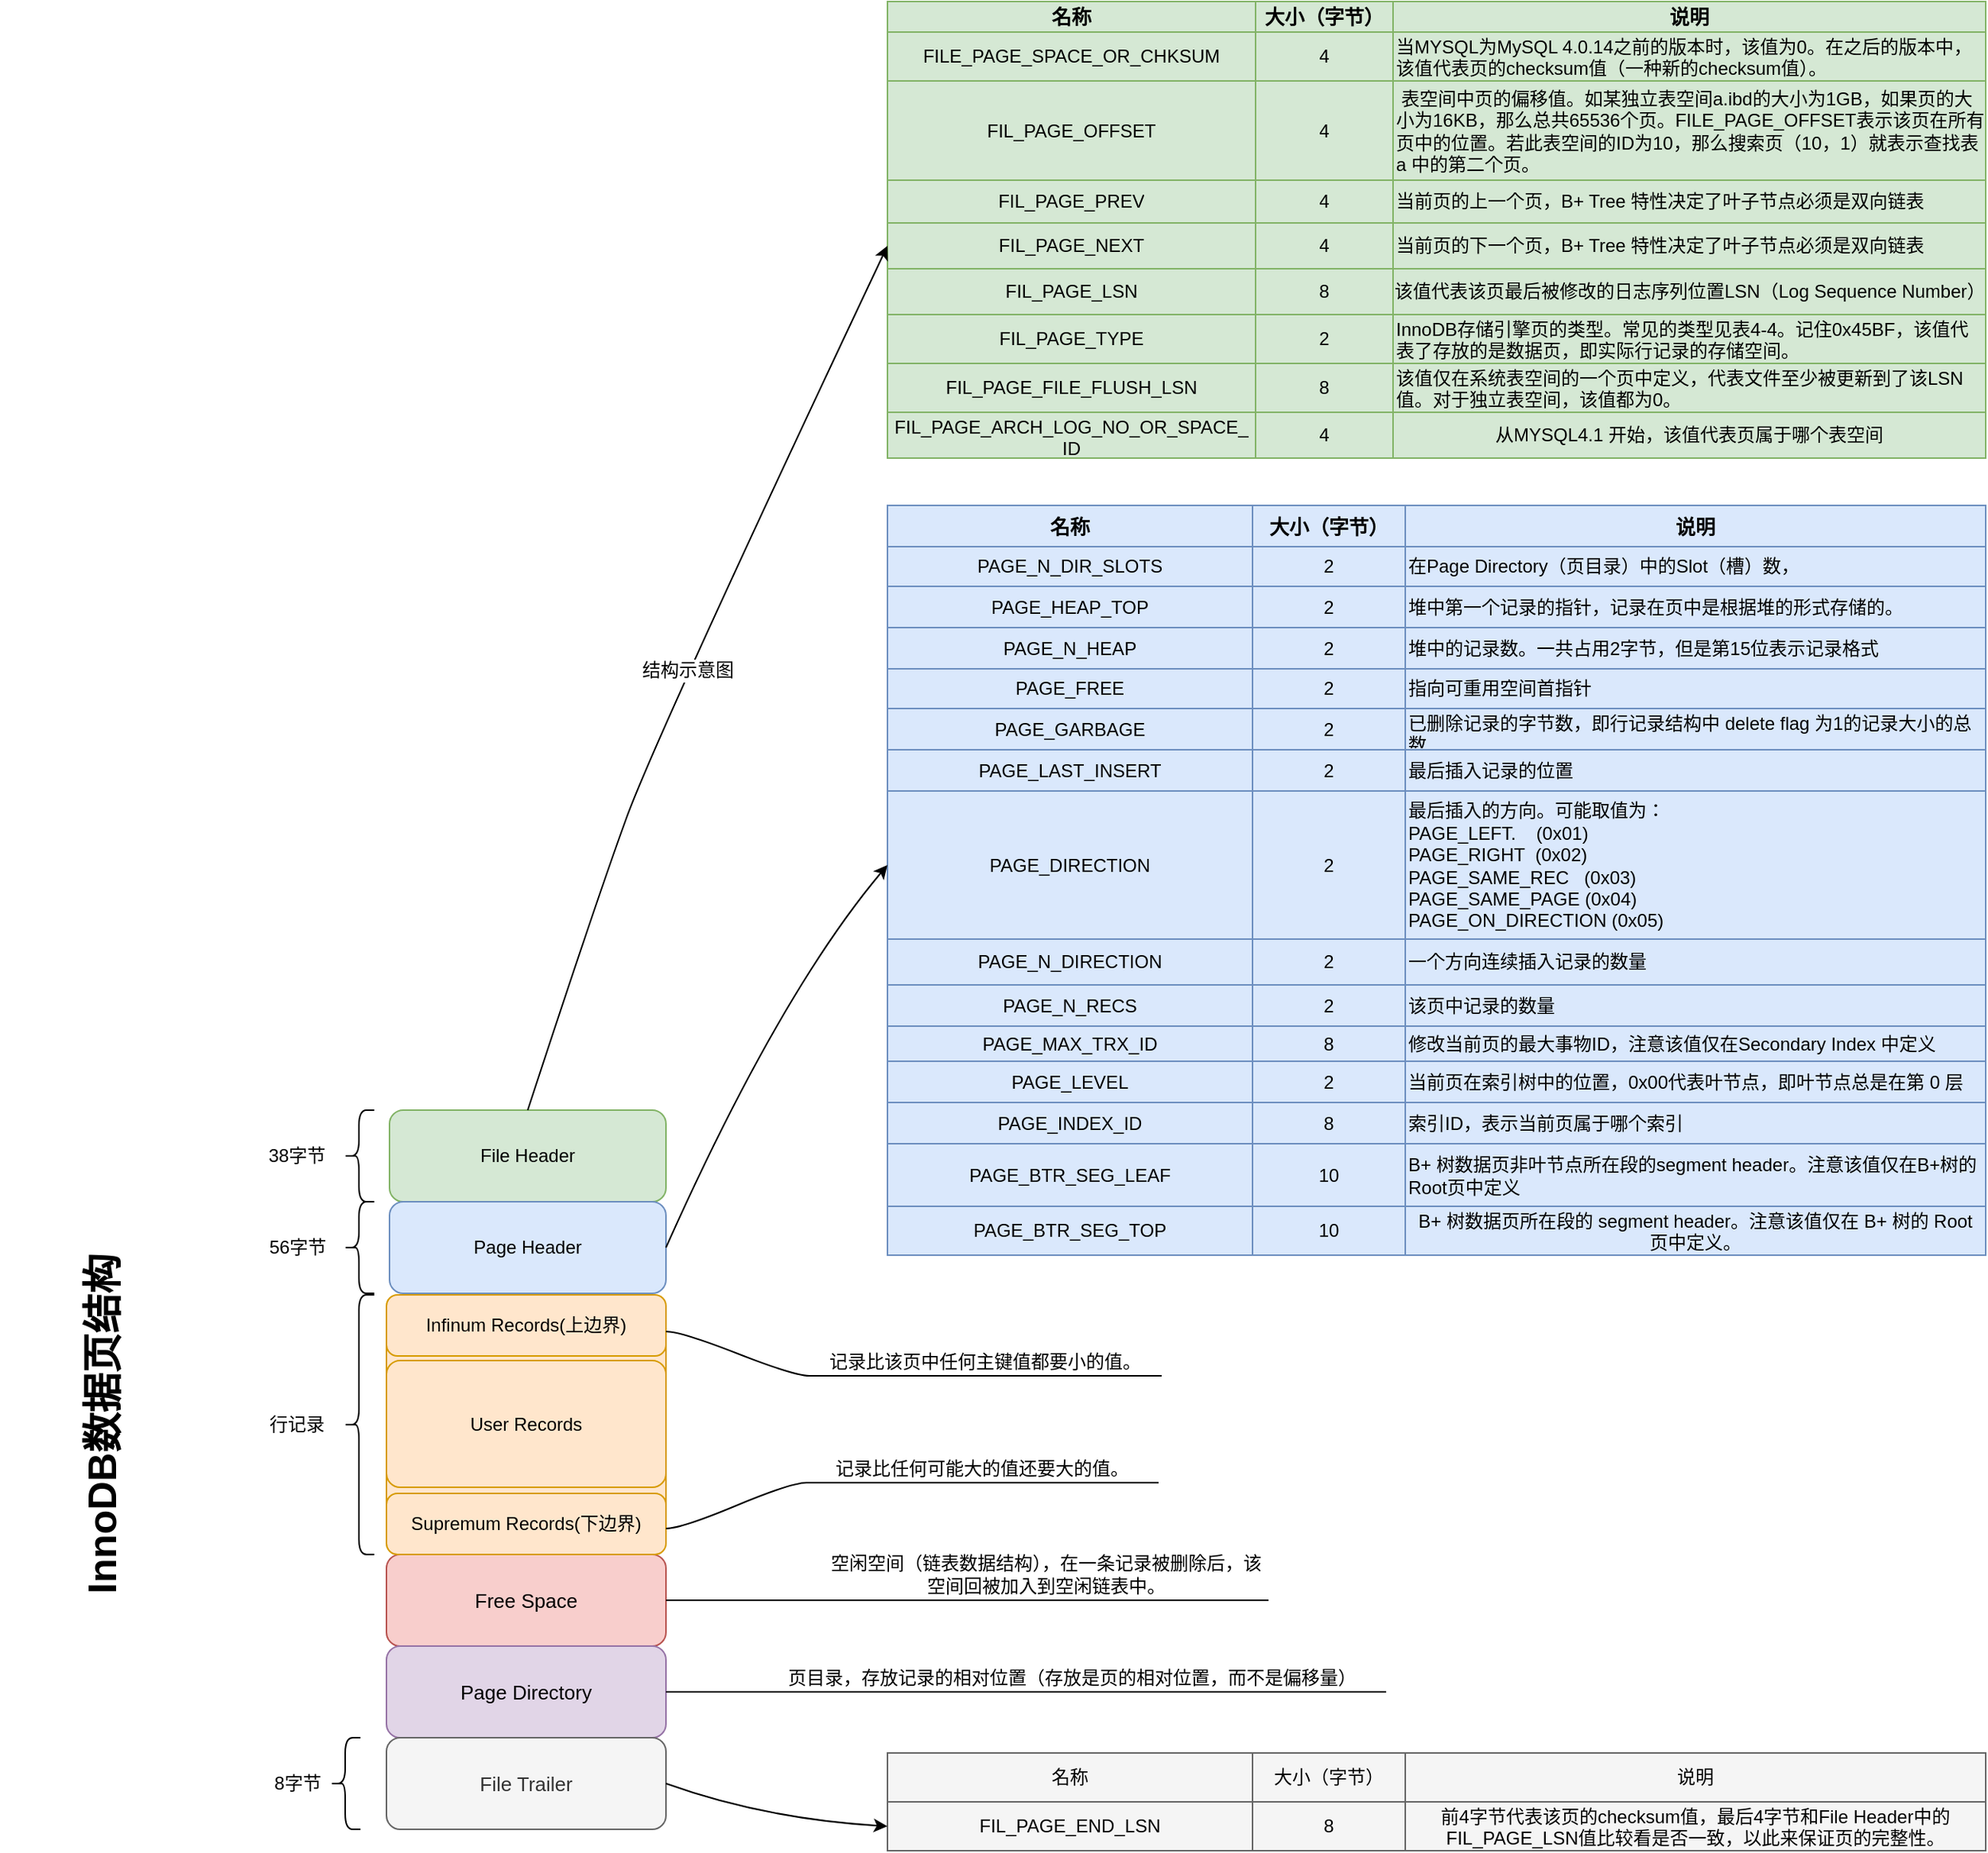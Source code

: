 <mxfile version="20.6.2" type="device"><diagram id="lrQhjN6RVv8TCBB6M9QI" name="第 1 页"><mxGraphModel dx="1130" dy="2072" grid="1" gridSize="10" guides="1" tooltips="1" connect="1" arrows="1" fold="1" page="1" pageScale="1" pageWidth="827" pageHeight="1169" math="0" shadow="0"><root><mxCell id="0"/><mxCell id="1" parent="0"/><mxCell id="pkhYswhhZY9m7iqo1274-10" value="" style="rounded=1;whiteSpace=wrap;html=1;fillColor=#ffe6cc;strokeColor=#d79b00;absoluteArcSize=1;" parent="1" vertex="1"><mxGeometry x="313" y="227" width="183" height="170" as="geometry"/></mxCell><mxCell id="pkhYswhhZY9m7iqo1274-2" value="File Header" style="rounded=1;whiteSpace=wrap;html=1;fillColor=#d5e8d4;strokeColor=#82b366;" parent="1" vertex="1"><mxGeometry x="315" y="106" width="181" height="60" as="geometry"/></mxCell><mxCell id="pkhYswhhZY9m7iqo1274-3" value="Page Header" style="rounded=1;whiteSpace=wrap;html=1;fillColor=#dae8fc;strokeColor=#6c8ebf;" parent="1" vertex="1"><mxGeometry x="315" y="166" width="181" height="60" as="geometry"/></mxCell><mxCell id="pkhYswhhZY9m7iqo1274-4" value="38字节" style="text;html=1;strokeColor=none;fillColor=none;align=center;verticalAlign=middle;whiteSpace=wrap;rounded=0;" parent="1" vertex="1"><mxGeometry x="224" y="121" width="61" height="30" as="geometry"/></mxCell><mxCell id="pkhYswhhZY9m7iqo1274-5" value="" style="shape=curlyBracket;whiteSpace=wrap;html=1;rounded=1;labelPosition=left;verticalLabelPosition=middle;align=right;verticalAlign=middle;" parent="1" vertex="1"><mxGeometry x="285" y="106" width="20" height="60" as="geometry"/></mxCell><mxCell id="pkhYswhhZY9m7iqo1274-6" value="&lt;font style=&quot;font-size: 26px;&quot;&gt;InnoDB数据页结构&lt;/font&gt;" style="text;strokeColor=none;fillColor=none;html=1;fontSize=26;fontStyle=1;verticalAlign=middle;align=center;horizontal=0;" parent="1" vertex="1"><mxGeometry x="60" y="187" width="134" height="250" as="geometry"/></mxCell><mxCell id="pkhYswhhZY9m7iqo1274-7" value="" style="shape=curlyBracket;whiteSpace=wrap;html=1;rounded=1;labelPosition=left;verticalLabelPosition=middle;align=right;verticalAlign=middle;" parent="1" vertex="1"><mxGeometry x="285" y="166" width="20" height="60" as="geometry"/></mxCell><mxCell id="pkhYswhhZY9m7iqo1274-8" value="56字节" style="text;html=1;strokeColor=none;fillColor=none;align=center;verticalAlign=middle;whiteSpace=wrap;rounded=0;" parent="1" vertex="1"><mxGeometry x="218.5" y="181" width="72" height="30" as="geometry"/></mxCell><mxCell id="pkhYswhhZY9m7iqo1274-9" value="Infinum Records(上边界)" style="rounded=1;whiteSpace=wrap;html=1;fillColor=#ffe6cc;strokeColor=#d79b00;arcSize=18;" parent="1" vertex="1"><mxGeometry x="313" y="227" width="183" height="40" as="geometry"/></mxCell><mxCell id="pkhYswhhZY9m7iqo1274-12" value="User Records" style="rounded=1;whiteSpace=wrap;html=1;fillColor=#ffe6cc;strokeColor=#d79b00;arcSize=18;absoluteArcSize=1;" parent="1" vertex="1"><mxGeometry x="313" y="270" width="183" height="83" as="geometry"/></mxCell><mxCell id="pkhYswhhZY9m7iqo1274-13" value="" style="shape=curlyBracket;whiteSpace=wrap;html=1;rounded=1;labelPosition=left;verticalLabelPosition=middle;align=right;verticalAlign=middle;" parent="1" vertex="1"><mxGeometry x="285" y="227" width="20" height="170" as="geometry"/></mxCell><mxCell id="pkhYswhhZY9m7iqo1274-16" value="行记录" style="text;html=1;strokeColor=none;fillColor=none;align=center;verticalAlign=middle;whiteSpace=wrap;rounded=0;" parent="1" vertex="1"><mxGeometry x="219" y="297" width="71" height="30" as="geometry"/></mxCell><mxCell id="pkhYswhhZY9m7iqo1274-17" value="Free Space" style="rounded=1;whiteSpace=wrap;html=1;fontSize=13;fillColor=#f8cecc;strokeColor=#b85450;" parent="1" vertex="1"><mxGeometry x="313" y="397" width="183" height="60" as="geometry"/></mxCell><mxCell id="pkhYswhhZY9m7iqo1274-18" value="Page Directory" style="rounded=1;whiteSpace=wrap;html=1;fontSize=13;fillColor=#e1d5e7;strokeColor=#9673a6;" parent="1" vertex="1"><mxGeometry x="313" y="457" width="183" height="60" as="geometry"/></mxCell><mxCell id="pkhYswhhZY9m7iqo1274-19" value="File Trailer" style="rounded=1;whiteSpace=wrap;html=1;fontSize=13;fillColor=#f5f5f5;strokeColor=#666666;fontColor=#333333;" parent="1" vertex="1"><mxGeometry x="313" y="517" width="183" height="60" as="geometry"/></mxCell><mxCell id="pkhYswhhZY9m7iqo1274-20" value="" style="shape=curlyBracket;whiteSpace=wrap;html=1;rounded=1;labelPosition=left;verticalLabelPosition=middle;align=right;verticalAlign=middle;" parent="1" vertex="1"><mxGeometry x="276" y="517" width="20" height="60" as="geometry"/></mxCell><mxCell id="pkhYswhhZY9m7iqo1274-21" value="8字节" style="text;html=1;strokeColor=none;fillColor=none;align=center;verticalAlign=middle;whiteSpace=wrap;rounded=0;" parent="1" vertex="1"><mxGeometry x="220.75" y="532" width="67.5" height="30" as="geometry"/></mxCell><mxCell id="pkhYswhhZY9m7iqo1274-54" value="" style="shape=table;startSize=0;container=1;collapsible=0;childLayout=tableLayout;fontSize=12;fillColor=#d5e8d4;strokeColor=#82b366;arcSize=12;columnLines=1;rowLines=1;swimlaneHead=1;swimlaneBody=1;right=1;noLabel=0;flipV=1;flipH=1;direction=south;swimlaneFillColor=none;align=left;" parent="1" vertex="1"><mxGeometry x="641" y="-620" width="719" height="299" as="geometry"/></mxCell><mxCell id="pkhYswhhZY9m7iqo1274-55" value="" style="shape=tableRow;horizontal=0;startSize=0;swimlaneHead=0;swimlaneBody=0;top=0;left=0;bottom=0;right=0;collapsible=0;dropTarget=0;fillColor=none;points=[[0,0.5],[1,0.5]];portConstraint=eastwest;fontSize=12;" parent="pkhYswhhZY9m7iqo1274-54" vertex="1"><mxGeometry width="719" height="20" as="geometry"/></mxCell><mxCell id="pkhYswhhZY9m7iqo1274-56" value="&lt;b&gt;&lt;font style=&quot;font-size: 13px;&quot;&gt;名称&lt;/font&gt;&lt;/b&gt;" style="shape=partialRectangle;html=1;whiteSpace=wrap;connectable=0;overflow=hidden;fillColor=none;top=0;left=0;bottom=0;right=0;pointerEvents=1;fontSize=12;" parent="pkhYswhhZY9m7iqo1274-55" vertex="1"><mxGeometry width="241" height="20" as="geometry"><mxRectangle width="241" height="20" as="alternateBounds"/></mxGeometry></mxCell><mxCell id="pkhYswhhZY9m7iqo1274-57" value="&lt;b&gt;&lt;font style=&quot;font-size: 13px;&quot;&gt;大小（字节）&lt;/font&gt;&lt;/b&gt;" style="shape=partialRectangle;html=1;whiteSpace=wrap;connectable=0;overflow=hidden;fillColor=none;top=0;left=0;bottom=0;right=0;pointerEvents=1;fontSize=12;" parent="pkhYswhhZY9m7iqo1274-55" vertex="1"><mxGeometry x="241" width="90" height="20" as="geometry"><mxRectangle width="90" height="20" as="alternateBounds"/></mxGeometry></mxCell><mxCell id="pkhYswhhZY9m7iqo1274-58" value="&lt;b&gt;&lt;font style=&quot;font-size: 13px;&quot;&gt;说明&lt;/font&gt;&lt;/b&gt;" style="shape=partialRectangle;html=1;whiteSpace=wrap;connectable=0;overflow=hidden;fillColor=none;top=0;left=0;bottom=0;right=0;pointerEvents=1;fontSize=12;" parent="pkhYswhhZY9m7iqo1274-55" vertex="1"><mxGeometry x="331" width="388" height="20" as="geometry"><mxRectangle width="388" height="20" as="alternateBounds"/></mxGeometry></mxCell><mxCell id="pkhYswhhZY9m7iqo1274-59" value="" style="shape=tableRow;horizontal=0;startSize=0;swimlaneHead=0;swimlaneBody=0;top=0;left=0;bottom=0;right=0;collapsible=0;dropTarget=0;fillColor=none;points=[[0,0.5],[1,0.5]];portConstraint=eastwest;fontSize=12;" parent="pkhYswhhZY9m7iqo1274-54" vertex="1"><mxGeometry y="20" width="719" height="32" as="geometry"/></mxCell><mxCell id="pkhYswhhZY9m7iqo1274-60" value="FILE_PAGE_SPACE_OR_CHKSUM" style="shape=partialRectangle;connectable=0;overflow=hidden;fillColor=none;top=0;left=0;bottom=0;right=0;pointerEvents=1;fontSize=12;whiteSpace=wrap;html=1;verticalAlign=middle;horizontal=1;align=center;" parent="pkhYswhhZY9m7iqo1274-59" vertex="1"><mxGeometry width="241" height="32" as="geometry"><mxRectangle width="241" height="32" as="alternateBounds"/></mxGeometry></mxCell><mxCell id="pkhYswhhZY9m7iqo1274-61" value="4" style="shape=partialRectangle;html=1;whiteSpace=wrap;connectable=0;overflow=hidden;fillColor=none;top=0;left=0;bottom=0;right=0;pointerEvents=1;fontSize=12;" parent="pkhYswhhZY9m7iqo1274-59" vertex="1"><mxGeometry x="241" width="90" height="32" as="geometry"><mxRectangle width="90" height="32" as="alternateBounds"/></mxGeometry></mxCell><mxCell id="pkhYswhhZY9m7iqo1274-62" value="当MYSQL为MySQL 4.0.14之前的版本时，该值为0。在之后的版本中，该值代表页的checksum值（一种新的checksum值）。" style="shape=partialRectangle;html=1;whiteSpace=wrap;connectable=0;overflow=hidden;fillColor=none;top=0;left=0;bottom=0;right=0;pointerEvents=1;fontSize=12;align=left;" parent="pkhYswhhZY9m7iqo1274-59" vertex="1"><mxGeometry x="331" width="388" height="32" as="geometry"><mxRectangle width="388" height="32" as="alternateBounds"/></mxGeometry></mxCell><mxCell id="pkhYswhhZY9m7iqo1274-63" value="" style="shape=tableRow;horizontal=0;startSize=0;swimlaneHead=0;swimlaneBody=0;top=0;left=0;bottom=0;right=0;collapsible=0;dropTarget=0;fillColor=none;points=[[0,0.5],[1,0.5]];portConstraint=eastwest;fontSize=12;" parent="pkhYswhhZY9m7iqo1274-54" vertex="1"><mxGeometry y="52" width="719" height="65" as="geometry"/></mxCell><mxCell id="pkhYswhhZY9m7iqo1274-64" value="FIL_PAGE_OFFSET" style="shape=partialRectangle;html=1;whiteSpace=wrap;connectable=0;overflow=hidden;fillColor=none;top=0;left=0;bottom=0;right=0;pointerEvents=1;fontSize=12;" parent="pkhYswhhZY9m7iqo1274-63" vertex="1"><mxGeometry width="241" height="65" as="geometry"><mxRectangle width="241" height="65" as="alternateBounds"/></mxGeometry></mxCell><mxCell id="pkhYswhhZY9m7iqo1274-65" value="4" style="shape=partialRectangle;html=1;whiteSpace=wrap;connectable=0;overflow=hidden;fillColor=none;top=0;left=0;bottom=0;right=0;pointerEvents=1;fontSize=12;" parent="pkhYswhhZY9m7iqo1274-63" vertex="1"><mxGeometry x="241" width="90" height="65" as="geometry"><mxRectangle width="90" height="65" as="alternateBounds"/></mxGeometry></mxCell><mxCell id="pkhYswhhZY9m7iqo1274-66" value="&amp;nbsp;表空间中页的偏移值。如某独立表空间a.ibd的大小为1GB，如果页的大小为16KB，那么总共65536个页。FILE_PAGE_OFFSET表示该页在所有页中的位置。若此表空间的ID为10，那么搜索页（10，1）就表示查找表 a 中的第二个页。" style="shape=partialRectangle;html=1;whiteSpace=wrap;connectable=0;overflow=hidden;fillColor=none;top=0;left=0;bottom=0;right=0;pointerEvents=1;fontSize=12;align=left;" parent="pkhYswhhZY9m7iqo1274-63" vertex="1"><mxGeometry x="331" width="388" height="65" as="geometry"><mxRectangle width="388" height="65" as="alternateBounds"/></mxGeometry></mxCell><mxCell id="pkhYswhhZY9m7iqo1274-67" value="" style="shape=tableRow;horizontal=0;startSize=0;swimlaneHead=0;swimlaneBody=0;top=0;left=0;bottom=0;right=0;collapsible=0;dropTarget=0;fillColor=none;points=[[0,0.5],[1,0.5]];portConstraint=eastwest;fontSize=12;" parent="pkhYswhhZY9m7iqo1274-54" vertex="1"><mxGeometry y="117" width="719" height="28" as="geometry"/></mxCell><mxCell id="pkhYswhhZY9m7iqo1274-68" value="FIL_PAGE_PREV" style="shape=partialRectangle;html=1;whiteSpace=wrap;connectable=0;overflow=hidden;fillColor=none;top=0;left=0;bottom=0;right=0;pointerEvents=1;fontSize=12;" parent="pkhYswhhZY9m7iqo1274-67" vertex="1"><mxGeometry width="241" height="28" as="geometry"><mxRectangle width="241" height="28" as="alternateBounds"/></mxGeometry></mxCell><mxCell id="pkhYswhhZY9m7iqo1274-69" value="4" style="shape=partialRectangle;html=1;whiteSpace=wrap;connectable=0;overflow=hidden;fillColor=none;top=0;left=0;bottom=0;right=0;pointerEvents=1;fontSize=12;" parent="pkhYswhhZY9m7iqo1274-67" vertex="1"><mxGeometry x="241" width="90" height="28" as="geometry"><mxRectangle width="90" height="28" as="alternateBounds"/></mxGeometry></mxCell><mxCell id="pkhYswhhZY9m7iqo1274-70" value="当前页的上一个页，B+ Tree 特性决定了叶子节点必须是双向链表" style="shape=partialRectangle;html=1;whiteSpace=wrap;connectable=0;overflow=hidden;fillColor=none;top=0;left=0;bottom=0;right=0;pointerEvents=1;fontSize=12;align=left;" parent="pkhYswhhZY9m7iqo1274-67" vertex="1"><mxGeometry x="331" width="388" height="28" as="geometry"><mxRectangle width="388" height="28" as="alternateBounds"/></mxGeometry></mxCell><mxCell id="pkhYswhhZY9m7iqo1274-71" value="" style="shape=tableRow;horizontal=0;startSize=0;swimlaneHead=0;swimlaneBody=0;top=0;left=0;bottom=0;right=0;collapsible=0;dropTarget=0;fillColor=none;points=[[0,0.5],[1,0.5]];portConstraint=eastwest;fontSize=12;" parent="pkhYswhhZY9m7iqo1274-54" vertex="1"><mxGeometry y="145" width="719" height="30" as="geometry"/></mxCell><mxCell id="pkhYswhhZY9m7iqo1274-72" value="FIL_PAGE_NEXT" style="shape=partialRectangle;html=1;whiteSpace=wrap;connectable=0;overflow=hidden;fillColor=none;top=0;left=0;bottom=0;right=0;pointerEvents=1;fontSize=12;" parent="pkhYswhhZY9m7iqo1274-71" vertex="1"><mxGeometry width="241" height="30" as="geometry"><mxRectangle width="241" height="30" as="alternateBounds"/></mxGeometry></mxCell><mxCell id="pkhYswhhZY9m7iqo1274-73" value="4" style="shape=partialRectangle;html=1;whiteSpace=wrap;connectable=0;overflow=hidden;fillColor=none;top=0;left=0;bottom=0;right=0;pointerEvents=1;fontSize=12;" parent="pkhYswhhZY9m7iqo1274-71" vertex="1"><mxGeometry x="241" width="90" height="30" as="geometry"><mxRectangle width="90" height="30" as="alternateBounds"/></mxGeometry></mxCell><mxCell id="pkhYswhhZY9m7iqo1274-74" value="当前页的下一个页，B+ Tree 特性决定了叶子节点必须是双向链表" style="shape=partialRectangle;html=1;whiteSpace=wrap;connectable=0;overflow=hidden;fillColor=none;top=0;left=0;bottom=0;right=0;pointerEvents=1;fontSize=12;align=left;" parent="pkhYswhhZY9m7iqo1274-71" vertex="1"><mxGeometry x="331" width="388" height="30" as="geometry"><mxRectangle width="388" height="30" as="alternateBounds"/></mxGeometry></mxCell><mxCell id="pkhYswhhZY9m7iqo1274-75" value="" style="shape=tableRow;horizontal=0;startSize=0;swimlaneHead=0;swimlaneBody=0;top=0;left=0;bottom=0;right=0;collapsible=0;dropTarget=0;fillColor=none;points=[[0,0.5],[1,0.5]];portConstraint=eastwest;fontSize=12;" parent="pkhYswhhZY9m7iqo1274-54" vertex="1"><mxGeometry y="175" width="719" height="30" as="geometry"/></mxCell><mxCell id="pkhYswhhZY9m7iqo1274-76" value="FIL_PAGE_LSN" style="shape=partialRectangle;html=1;whiteSpace=wrap;connectable=0;overflow=hidden;fillColor=none;top=0;left=0;bottom=0;right=0;pointerEvents=1;fontSize=12;" parent="pkhYswhhZY9m7iqo1274-75" vertex="1"><mxGeometry width="241" height="30" as="geometry"><mxRectangle width="241" height="30" as="alternateBounds"/></mxGeometry></mxCell><mxCell id="pkhYswhhZY9m7iqo1274-77" value="8" style="shape=partialRectangle;html=1;whiteSpace=wrap;connectable=0;overflow=hidden;fillColor=none;top=0;left=0;bottom=0;right=0;pointerEvents=1;fontSize=12;" parent="pkhYswhhZY9m7iqo1274-75" vertex="1"><mxGeometry x="241" width="90" height="30" as="geometry"><mxRectangle width="90" height="30" as="alternateBounds"/></mxGeometry></mxCell><mxCell id="pkhYswhhZY9m7iqo1274-78" value="该值代表该页最后被修改的日志序列位置LSN（Log Sequence Number）" style="shape=partialRectangle;html=1;whiteSpace=wrap;connectable=0;overflow=hidden;fillColor=none;top=0;left=0;bottom=0;right=0;pointerEvents=1;fontSize=12;" parent="pkhYswhhZY9m7iqo1274-75" vertex="1"><mxGeometry x="331" width="388" height="30" as="geometry"><mxRectangle width="388" height="30" as="alternateBounds"/></mxGeometry></mxCell><mxCell id="pkhYswhhZY9m7iqo1274-79" value="" style="shape=tableRow;horizontal=0;startSize=0;swimlaneHead=0;swimlaneBody=0;top=0;left=0;bottom=0;right=0;collapsible=0;dropTarget=0;fillColor=none;points=[[0,0.5],[1,0.5]];portConstraint=eastwest;fontSize=12;" parent="pkhYswhhZY9m7iqo1274-54" vertex="1"><mxGeometry y="205" width="719" height="32" as="geometry"/></mxCell><mxCell id="pkhYswhhZY9m7iqo1274-80" value="FIL_PAGE_TYPE" style="shape=partialRectangle;html=1;whiteSpace=wrap;connectable=0;overflow=hidden;fillColor=none;top=0;left=0;bottom=0;right=0;pointerEvents=1;fontSize=12;" parent="pkhYswhhZY9m7iqo1274-79" vertex="1"><mxGeometry width="241" height="32" as="geometry"><mxRectangle width="241" height="32" as="alternateBounds"/></mxGeometry></mxCell><mxCell id="pkhYswhhZY9m7iqo1274-81" value="2" style="shape=partialRectangle;html=1;whiteSpace=wrap;connectable=0;overflow=hidden;fillColor=none;top=0;left=0;bottom=0;right=0;pointerEvents=1;fontSize=12;" parent="pkhYswhhZY9m7iqo1274-79" vertex="1"><mxGeometry x="241" width="90" height="32" as="geometry"><mxRectangle width="90" height="32" as="alternateBounds"/></mxGeometry></mxCell><mxCell id="pkhYswhhZY9m7iqo1274-82" value="InnoDB存储引擎页的类型。常见的类型见表4-4。记住0x45BF，该值代表了存放的是数据页，即实际行记录的存储空间。" style="shape=partialRectangle;html=1;whiteSpace=wrap;connectable=0;overflow=hidden;fillColor=none;top=0;left=0;bottom=0;right=0;pointerEvents=1;fontSize=12;align=left;" parent="pkhYswhhZY9m7iqo1274-79" vertex="1"><mxGeometry x="331" width="388" height="32" as="geometry"><mxRectangle width="388" height="32" as="alternateBounds"/></mxGeometry></mxCell><mxCell id="pkhYswhhZY9m7iqo1274-83" value="" style="shape=tableRow;horizontal=0;startSize=0;swimlaneHead=0;swimlaneBody=0;top=0;left=0;bottom=0;right=0;collapsible=0;dropTarget=0;fillColor=none;points=[[0,0.5],[1,0.5]];portConstraint=eastwest;fontSize=12;" parent="pkhYswhhZY9m7iqo1274-54" vertex="1"><mxGeometry y="237" width="719" height="32" as="geometry"/></mxCell><mxCell id="pkhYswhhZY9m7iqo1274-84" value="FIL_PAGE_FILE_FLUSH_LSN" style="shape=partialRectangle;html=1;whiteSpace=wrap;connectable=0;overflow=hidden;fillColor=none;top=0;left=0;bottom=0;right=0;pointerEvents=1;fontSize=12;align=center;" parent="pkhYswhhZY9m7iqo1274-83" vertex="1"><mxGeometry width="241" height="32" as="geometry"><mxRectangle width="241" height="32" as="alternateBounds"/></mxGeometry></mxCell><mxCell id="pkhYswhhZY9m7iqo1274-85" value="8" style="shape=partialRectangle;html=1;whiteSpace=wrap;connectable=0;overflow=hidden;fillColor=none;top=0;left=0;bottom=0;right=0;pointerEvents=1;fontSize=12;" parent="pkhYswhhZY9m7iqo1274-83" vertex="1"><mxGeometry x="241" width="90" height="32" as="geometry"><mxRectangle width="90" height="32" as="alternateBounds"/></mxGeometry></mxCell><mxCell id="pkhYswhhZY9m7iqo1274-86" value="该值仅在系统表空间的一个页中定义，代表文件至少被更新到了该LSN值。对于独立表空间，该值都为0。" style="shape=partialRectangle;html=1;whiteSpace=wrap;connectable=0;overflow=hidden;fillColor=none;top=0;left=0;bottom=0;right=0;pointerEvents=1;fontSize=12;align=left;" parent="pkhYswhhZY9m7iqo1274-83" vertex="1"><mxGeometry x="331" width="388" height="32" as="geometry"><mxRectangle width="388" height="32" as="alternateBounds"/></mxGeometry></mxCell><mxCell id="pkhYswhhZY9m7iqo1274-87" value="" style="shape=tableRow;horizontal=0;startSize=0;swimlaneHead=0;swimlaneBody=0;top=0;left=0;bottom=0;right=0;collapsible=0;dropTarget=0;fillColor=none;points=[[0,0.5],[1,0.5]];portConstraint=eastwest;fontSize=12;" parent="pkhYswhhZY9m7iqo1274-54" vertex="1"><mxGeometry y="269" width="719" height="30" as="geometry"/></mxCell><mxCell id="pkhYswhhZY9m7iqo1274-88" value="FIL_PAGE_ARCH_LOG_NO_OR_SPACE_ ID" style="shape=partialRectangle;html=1;connectable=0;overflow=hidden;fillColor=none;top=0;left=0;bottom=0;right=0;pointerEvents=1;fontSize=12;align=center;whiteSpace=wrap;" parent="pkhYswhhZY9m7iqo1274-87" vertex="1"><mxGeometry width="241" height="30" as="geometry"><mxRectangle width="241" height="30" as="alternateBounds"/></mxGeometry></mxCell><mxCell id="pkhYswhhZY9m7iqo1274-89" value="4" style="shape=partialRectangle;html=1;whiteSpace=wrap;connectable=0;overflow=hidden;fillColor=none;top=0;left=0;bottom=0;right=0;pointerEvents=1;fontSize=12;" parent="pkhYswhhZY9m7iqo1274-87" vertex="1"><mxGeometry x="241" width="90" height="30" as="geometry"><mxRectangle width="90" height="30" as="alternateBounds"/></mxGeometry></mxCell><mxCell id="pkhYswhhZY9m7iqo1274-90" value="从MYSQL4.1 开始，该值代表页属于哪个表空间" style="shape=partialRectangle;html=1;whiteSpace=wrap;connectable=0;overflow=hidden;fillColor=none;top=0;left=0;bottom=0;right=0;pointerEvents=1;fontSize=12;" parent="pkhYswhhZY9m7iqo1274-87" vertex="1"><mxGeometry x="331" width="388" height="30" as="geometry"><mxRectangle width="388" height="30" as="alternateBounds"/></mxGeometry></mxCell><mxCell id="pkhYswhhZY9m7iqo1274-140" value="结构示意图" style="curved=1;endArrow=classic;html=1;rounded=0;fontSize=12;exitX=0.5;exitY=0;exitDx=0;exitDy=0;entryX=0;entryY=0.5;entryDx=0;entryDy=0;" parent="1" source="pkhYswhhZY9m7iqo1274-2" target="pkhYswhhZY9m7iqo1274-71" edge="1"><mxGeometry width="50" height="50" relative="1" as="geometry"><mxPoint x="948" y="240" as="sourcePoint"/><mxPoint x="998" y="190" as="targetPoint"/><Array as="points"><mxPoint x="450" y="-30"/><mxPoint x="490" y="-140"/></Array></mxGeometry></mxCell><mxCell id="pkhYswhhZY9m7iqo1274-180" value="" style="shape=table;startSize=0;container=1;collapsible=0;childLayout=tableLayout;fontSize=12;fillColor=#dae8fc;html=1;strokeColor=#6c8ebf;align=left;" parent="1" vertex="1"><mxGeometry x="641" y="-290" width="719" height="491" as="geometry"/></mxCell><mxCell id="pkhYswhhZY9m7iqo1274-181" value="" style="shape=tableRow;horizontal=0;startSize=0;swimlaneHead=0;swimlaneBody=0;top=0;left=0;bottom=0;right=0;collapsible=0;dropTarget=0;fillColor=none;points=[[0,0.5],[1,0.5]];portConstraint=eastwest;fontSize=13;html=1;" parent="pkhYswhhZY9m7iqo1274-180" vertex="1"><mxGeometry width="719" height="27" as="geometry"/></mxCell><mxCell id="pkhYswhhZY9m7iqo1274-182" value="&lt;b style=&quot;font-size: 13px;&quot;&gt;名称&lt;/b&gt;" style="shape=partialRectangle;html=1;whiteSpace=wrap;connectable=0;overflow=hidden;fillColor=none;top=0;left=0;bottom=0;right=0;pointerEvents=1;fontSize=13;" parent="pkhYswhhZY9m7iqo1274-181" vertex="1"><mxGeometry width="239" height="27" as="geometry"><mxRectangle width="239" height="27" as="alternateBounds"/></mxGeometry></mxCell><mxCell id="pkhYswhhZY9m7iqo1274-183" value="&lt;b style=&quot;font-size: 13px;&quot;&gt;&lt;font style=&quot;font-size: 13px;&quot;&gt;大小（字节）&lt;/font&gt;&lt;/b&gt;" style="shape=partialRectangle;html=1;whiteSpace=wrap;connectable=0;overflow=hidden;fillColor=none;top=0;left=0;bottom=0;right=0;pointerEvents=1;fontSize=13;" parent="pkhYswhhZY9m7iqo1274-181" vertex="1"><mxGeometry x="239" width="100" height="27" as="geometry"><mxRectangle width="100" height="27" as="alternateBounds"/></mxGeometry></mxCell><mxCell id="pkhYswhhZY9m7iqo1274-184" value="&lt;b&gt;说明&lt;/b&gt;" style="shape=partialRectangle;html=1;whiteSpace=wrap;connectable=0;overflow=hidden;fillColor=none;top=0;left=0;bottom=0;right=0;pointerEvents=1;fontSize=13;" parent="pkhYswhhZY9m7iqo1274-181" vertex="1"><mxGeometry x="339" width="380" height="27" as="geometry"><mxRectangle width="380" height="27" as="alternateBounds"/></mxGeometry></mxCell><mxCell id="pkhYswhhZY9m7iqo1274-185" value="" style="shape=tableRow;horizontal=0;startSize=0;swimlaneHead=0;swimlaneBody=0;top=0;left=0;bottom=0;right=0;collapsible=0;dropTarget=0;fillColor=none;points=[[0,0.5],[1,0.5]];portConstraint=eastwest;fontSize=20;html=1;" parent="pkhYswhhZY9m7iqo1274-180" vertex="1"><mxGeometry y="27" width="719" height="26" as="geometry"/></mxCell><mxCell id="pkhYswhhZY9m7iqo1274-186" value="PAGE_N_DIR_SLOTS" style="shape=partialRectangle;html=1;whiteSpace=wrap;connectable=0;overflow=hidden;fillColor=none;top=0;left=0;bottom=0;right=0;pointerEvents=1;fontSize=12;" parent="pkhYswhhZY9m7iqo1274-185" vertex="1"><mxGeometry width="239" height="26" as="geometry"><mxRectangle width="239" height="26" as="alternateBounds"/></mxGeometry></mxCell><mxCell id="pkhYswhhZY9m7iqo1274-187" value="2" style="shape=partialRectangle;html=1;whiteSpace=wrap;connectable=0;overflow=hidden;fillColor=none;top=0;left=0;bottom=0;right=0;pointerEvents=1;fontSize=12;" parent="pkhYswhhZY9m7iqo1274-185" vertex="1"><mxGeometry x="239" width="100" height="26" as="geometry"><mxRectangle width="100" height="26" as="alternateBounds"/></mxGeometry></mxCell><mxCell id="pkhYswhhZY9m7iqo1274-188" value="在Page Directory（页目录）中的Slot（槽）数，" style="shape=partialRectangle;html=1;whiteSpace=wrap;connectable=0;overflow=hidden;fillColor=none;top=0;left=0;bottom=0;right=0;pointerEvents=1;fontSize=12;align=left;" parent="pkhYswhhZY9m7iqo1274-185" vertex="1"><mxGeometry x="339" width="380" height="26" as="geometry"><mxRectangle width="380" height="26" as="alternateBounds"/></mxGeometry></mxCell><mxCell id="pkhYswhhZY9m7iqo1274-189" value="" style="shape=tableRow;horizontal=0;startSize=0;swimlaneHead=0;swimlaneBody=0;top=0;left=0;bottom=0;right=0;collapsible=0;dropTarget=0;fillColor=none;points=[[0,0.5],[1,0.5]];portConstraint=eastwest;fontSize=20;html=1;" parent="pkhYswhhZY9m7iqo1274-180" vertex="1"><mxGeometry y="53" width="719" height="27" as="geometry"/></mxCell><mxCell id="pkhYswhhZY9m7iqo1274-190" value="PAGE_HEAP_TOP" style="shape=partialRectangle;html=1;whiteSpace=wrap;connectable=0;overflow=hidden;fillColor=none;top=0;left=0;bottom=0;right=0;pointerEvents=1;fontSize=12;" parent="pkhYswhhZY9m7iqo1274-189" vertex="1"><mxGeometry width="239" height="27" as="geometry"><mxRectangle width="239" height="27" as="alternateBounds"/></mxGeometry></mxCell><mxCell id="pkhYswhhZY9m7iqo1274-191" value="2" style="shape=partialRectangle;html=1;whiteSpace=wrap;connectable=0;overflow=hidden;fillColor=none;top=0;left=0;bottom=0;right=0;pointerEvents=1;fontSize=12;" parent="pkhYswhhZY9m7iqo1274-189" vertex="1"><mxGeometry x="239" width="100" height="27" as="geometry"><mxRectangle width="100" height="27" as="alternateBounds"/></mxGeometry></mxCell><mxCell id="pkhYswhhZY9m7iqo1274-192" value="堆中第一个记录的指针，记录在页中是根据堆的形式存储的。" style="shape=partialRectangle;html=1;whiteSpace=wrap;connectable=0;overflow=hidden;fillColor=none;top=0;left=0;bottom=0;right=0;pointerEvents=1;fontSize=12;align=left;" parent="pkhYswhhZY9m7iqo1274-189" vertex="1"><mxGeometry x="339" width="380" height="27" as="geometry"><mxRectangle width="380" height="27" as="alternateBounds"/></mxGeometry></mxCell><mxCell id="pkhYswhhZY9m7iqo1274-193" value="" style="shape=tableRow;horizontal=0;startSize=0;swimlaneHead=0;swimlaneBody=0;top=0;left=0;bottom=0;right=0;collapsible=0;dropTarget=0;fillColor=none;points=[[0,0.5],[1,0.5]];portConstraint=eastwest;fontSize=20;html=1;" parent="pkhYswhhZY9m7iqo1274-180" vertex="1"><mxGeometry y="80" width="719" height="27" as="geometry"/></mxCell><mxCell id="pkhYswhhZY9m7iqo1274-194" value="PAGE_N_HEAP" style="shape=partialRectangle;html=1;whiteSpace=wrap;connectable=0;overflow=hidden;fillColor=none;top=0;left=0;bottom=0;right=0;pointerEvents=1;fontSize=12;" parent="pkhYswhhZY9m7iqo1274-193" vertex="1"><mxGeometry width="239" height="27" as="geometry"><mxRectangle width="239" height="27" as="alternateBounds"/></mxGeometry></mxCell><mxCell id="pkhYswhhZY9m7iqo1274-195" value="2" style="shape=partialRectangle;html=1;whiteSpace=wrap;connectable=0;overflow=hidden;fillColor=none;top=0;left=0;bottom=0;right=0;pointerEvents=1;fontSize=12;" parent="pkhYswhhZY9m7iqo1274-193" vertex="1"><mxGeometry x="239" width="100" height="27" as="geometry"><mxRectangle width="100" height="27" as="alternateBounds"/></mxGeometry></mxCell><mxCell id="pkhYswhhZY9m7iqo1274-196" value="堆中的记录数。一共占用2字节，但是第15位表示记录格式" style="shape=partialRectangle;html=1;whiteSpace=wrap;connectable=0;overflow=hidden;fillColor=none;top=0;left=0;bottom=0;right=0;pointerEvents=1;fontSize=12;align=left;" parent="pkhYswhhZY9m7iqo1274-193" vertex="1"><mxGeometry x="339" width="380" height="27" as="geometry"><mxRectangle width="380" height="27" as="alternateBounds"/></mxGeometry></mxCell><mxCell id="pkhYswhhZY9m7iqo1274-197" value="" style="shape=tableRow;horizontal=0;startSize=0;swimlaneHead=0;swimlaneBody=0;top=0;left=0;bottom=0;right=0;collapsible=0;dropTarget=0;fillColor=none;points=[[0,0.5],[1,0.5]];portConstraint=eastwest;fontSize=20;html=1;" parent="pkhYswhhZY9m7iqo1274-180" vertex="1"><mxGeometry y="107" width="719" height="26" as="geometry"/></mxCell><mxCell id="pkhYswhhZY9m7iqo1274-198" value="PAGE_FREE" style="shape=partialRectangle;html=1;whiteSpace=wrap;connectable=0;overflow=hidden;fillColor=none;top=0;left=0;bottom=0;right=0;pointerEvents=1;fontSize=12;" parent="pkhYswhhZY9m7iqo1274-197" vertex="1"><mxGeometry width="239" height="26" as="geometry"><mxRectangle width="239" height="26" as="alternateBounds"/></mxGeometry></mxCell><mxCell id="pkhYswhhZY9m7iqo1274-199" value="2" style="shape=partialRectangle;html=1;whiteSpace=wrap;connectable=0;overflow=hidden;fillColor=none;top=0;left=0;bottom=0;right=0;pointerEvents=1;fontSize=12;" parent="pkhYswhhZY9m7iqo1274-197" vertex="1"><mxGeometry x="239" width="100" height="26" as="geometry"><mxRectangle width="100" height="26" as="alternateBounds"/></mxGeometry></mxCell><mxCell id="pkhYswhhZY9m7iqo1274-200" value="指向可重用空间首指针" style="shape=partialRectangle;html=1;whiteSpace=wrap;connectable=0;overflow=hidden;fillColor=none;top=0;left=0;bottom=0;right=0;pointerEvents=1;fontSize=12;align=left;" parent="pkhYswhhZY9m7iqo1274-197" vertex="1"><mxGeometry x="339" width="380" height="26" as="geometry"><mxRectangle width="380" height="26" as="alternateBounds"/></mxGeometry></mxCell><mxCell id="pkhYswhhZY9m7iqo1274-201" value="" style="shape=tableRow;horizontal=0;startSize=0;swimlaneHead=0;swimlaneBody=0;top=0;left=0;bottom=0;right=0;collapsible=0;dropTarget=0;fillColor=none;points=[[0,0.5],[1,0.5]];portConstraint=eastwest;fontSize=20;html=1;" parent="pkhYswhhZY9m7iqo1274-180" vertex="1"><mxGeometry y="133" width="719" height="27" as="geometry"/></mxCell><mxCell id="pkhYswhhZY9m7iqo1274-202" value="PAGE_GARBAGE" style="shape=partialRectangle;html=1;whiteSpace=wrap;connectable=0;overflow=hidden;fillColor=none;top=0;left=0;bottom=0;right=0;pointerEvents=1;fontSize=12;" parent="pkhYswhhZY9m7iqo1274-201" vertex="1"><mxGeometry width="239" height="27" as="geometry"><mxRectangle width="239" height="27" as="alternateBounds"/></mxGeometry></mxCell><mxCell id="pkhYswhhZY9m7iqo1274-203" value="2" style="shape=partialRectangle;html=1;whiteSpace=wrap;connectable=0;overflow=hidden;fillColor=none;top=0;left=0;bottom=0;right=0;pointerEvents=1;fontSize=12;" parent="pkhYswhhZY9m7iqo1274-201" vertex="1"><mxGeometry x="239" width="100" height="27" as="geometry"><mxRectangle width="100" height="27" as="alternateBounds"/></mxGeometry></mxCell><mxCell id="pkhYswhhZY9m7iqo1274-204" value="已删除记录的字节数，即行记录结构中 delete flag 为1的记录大小的总数" style="shape=partialRectangle;html=1;whiteSpace=wrap;connectable=0;overflow=hidden;fillColor=none;top=0;left=0;bottom=0;right=0;pointerEvents=1;fontSize=12;align=left;" parent="pkhYswhhZY9m7iqo1274-201" vertex="1"><mxGeometry x="339" width="380" height="27" as="geometry"><mxRectangle width="380" height="27" as="alternateBounds"/></mxGeometry></mxCell><mxCell id="pkhYswhhZY9m7iqo1274-205" value="" style="shape=tableRow;horizontal=0;startSize=0;swimlaneHead=0;swimlaneBody=0;top=0;left=0;bottom=0;right=0;collapsible=0;dropTarget=0;fillColor=none;points=[[0,0.5],[1,0.5]];portConstraint=eastwest;fontSize=20;html=1;" parent="pkhYswhhZY9m7iqo1274-180" vertex="1"><mxGeometry y="160" width="719" height="27" as="geometry"/></mxCell><mxCell id="pkhYswhhZY9m7iqo1274-206" value="PAGE_LAST_INSERT" style="shape=partialRectangle;html=1;whiteSpace=wrap;connectable=0;overflow=hidden;fillColor=none;top=0;left=0;bottom=0;right=0;pointerEvents=1;fontSize=12;" parent="pkhYswhhZY9m7iqo1274-205" vertex="1"><mxGeometry width="239" height="27" as="geometry"><mxRectangle width="239" height="27" as="alternateBounds"/></mxGeometry></mxCell><mxCell id="pkhYswhhZY9m7iqo1274-207" value="2" style="shape=partialRectangle;html=1;whiteSpace=wrap;connectable=0;overflow=hidden;fillColor=none;top=0;left=0;bottom=0;right=0;pointerEvents=1;fontSize=12;" parent="pkhYswhhZY9m7iqo1274-205" vertex="1"><mxGeometry x="239" width="100" height="27" as="geometry"><mxRectangle width="100" height="27" as="alternateBounds"/></mxGeometry></mxCell><mxCell id="pkhYswhhZY9m7iqo1274-208" value="最后插入记录的位置" style="shape=partialRectangle;html=1;whiteSpace=wrap;connectable=0;overflow=hidden;fillColor=none;top=0;left=0;bottom=0;right=0;pointerEvents=1;fontSize=12;align=left;" parent="pkhYswhhZY9m7iqo1274-205" vertex="1"><mxGeometry x="339" width="380" height="27" as="geometry"><mxRectangle width="380" height="27" as="alternateBounds"/></mxGeometry></mxCell><mxCell id="pkhYswhhZY9m7iqo1274-209" value="" style="shape=tableRow;horizontal=0;startSize=0;swimlaneHead=0;swimlaneBody=0;top=0;left=0;bottom=0;right=0;collapsible=0;dropTarget=0;fillColor=none;points=[[0,0.5],[1,0.5]];portConstraint=eastwest;fontSize=20;html=1;labelPosition=left;verticalLabelPosition=middle;align=right;verticalAlign=middle;" parent="pkhYswhhZY9m7iqo1274-180" vertex="1"><mxGeometry y="187" width="719" height="97" as="geometry"/></mxCell><mxCell id="pkhYswhhZY9m7iqo1274-210" value="PAGE_DIRECTION" style="shape=partialRectangle;html=1;whiteSpace=wrap;connectable=0;overflow=hidden;fillColor=none;top=0;left=0;bottom=0;right=0;pointerEvents=1;fontSize=12;" parent="pkhYswhhZY9m7iqo1274-209" vertex="1"><mxGeometry width="239" height="97" as="geometry"><mxRectangle width="239" height="97" as="alternateBounds"/></mxGeometry></mxCell><mxCell id="pkhYswhhZY9m7iqo1274-211" value="2" style="shape=partialRectangle;html=1;whiteSpace=wrap;connectable=0;overflow=hidden;fillColor=none;top=0;left=0;bottom=0;right=0;pointerEvents=1;fontSize=12;" parent="pkhYswhhZY9m7iqo1274-209" vertex="1"><mxGeometry x="239" width="100" height="97" as="geometry"><mxRectangle width="100" height="97" as="alternateBounds"/></mxGeometry></mxCell><mxCell id="pkhYswhhZY9m7iqo1274-212" value="最后插入的方向。可能取值为：&lt;br&gt;PAGE_LEFT.&amp;nbsp; &amp;nbsp; (0x01)&lt;br&gt;PAGE_RIGHT&amp;nbsp; (0x02)&lt;br&gt;PAGE_SAME_REC&amp;nbsp; &amp;nbsp;(0x03)&lt;br&gt;PAGE_SAME_PAGE (0x04)&lt;br&gt;PAGE_ON_DIRECTION (0x05)" style="shape=partialRectangle;html=1;whiteSpace=wrap;connectable=0;overflow=hidden;fillColor=none;top=0;left=0;bottom=0;right=0;pointerEvents=1;fontSize=12;align=left;labelPosition=center;verticalLabelPosition=middle;verticalAlign=middle;" parent="pkhYswhhZY9m7iqo1274-209" vertex="1"><mxGeometry x="339" width="380" height="97" as="geometry"><mxRectangle width="380" height="97" as="alternateBounds"/></mxGeometry></mxCell><mxCell id="pkhYswhhZY9m7iqo1274-213" value="" style="shape=tableRow;horizontal=0;startSize=0;swimlaneHead=0;swimlaneBody=0;top=0;left=0;bottom=0;right=0;collapsible=0;dropTarget=0;fillColor=none;points=[[0,0.5],[1,0.5]];portConstraint=eastwest;fontSize=20;html=1;" parent="pkhYswhhZY9m7iqo1274-180" vertex="1"><mxGeometry y="284" width="719" height="30" as="geometry"/></mxCell><mxCell id="pkhYswhhZY9m7iqo1274-214" value="PAGE_N_DIRECTION" style="shape=partialRectangle;html=1;whiteSpace=wrap;connectable=0;overflow=hidden;fillColor=none;top=0;left=0;bottom=0;right=0;pointerEvents=1;fontSize=12;" parent="pkhYswhhZY9m7iqo1274-213" vertex="1"><mxGeometry width="239" height="30" as="geometry"><mxRectangle width="239" height="30" as="alternateBounds"/></mxGeometry></mxCell><mxCell id="pkhYswhhZY9m7iqo1274-215" value="2" style="shape=partialRectangle;html=1;whiteSpace=wrap;connectable=0;overflow=hidden;fillColor=none;top=0;left=0;bottom=0;right=0;pointerEvents=1;fontSize=12;" parent="pkhYswhhZY9m7iqo1274-213" vertex="1"><mxGeometry x="239" width="100" height="30" as="geometry"><mxRectangle width="100" height="30" as="alternateBounds"/></mxGeometry></mxCell><mxCell id="pkhYswhhZY9m7iqo1274-216" value="一个方向连续插入记录的数量" style="shape=partialRectangle;html=1;whiteSpace=wrap;connectable=0;overflow=hidden;fillColor=none;top=0;left=0;bottom=0;right=0;pointerEvents=1;fontSize=12;align=left;" parent="pkhYswhhZY9m7iqo1274-213" vertex="1"><mxGeometry x="339" width="380" height="30" as="geometry"><mxRectangle width="380" height="30" as="alternateBounds"/></mxGeometry></mxCell><mxCell id="pkhYswhhZY9m7iqo1274-217" value="" style="shape=tableRow;horizontal=0;startSize=0;swimlaneHead=0;swimlaneBody=0;top=0;left=0;bottom=0;right=0;collapsible=0;dropTarget=0;fillColor=none;points=[[0,0.5],[1,0.5]];portConstraint=eastwest;fontSize=20;html=1;" parent="pkhYswhhZY9m7iqo1274-180" vertex="1"><mxGeometry y="314" width="719" height="27" as="geometry"/></mxCell><mxCell id="pkhYswhhZY9m7iqo1274-218" value="PAGE_N_RECS" style="shape=partialRectangle;html=1;whiteSpace=wrap;connectable=0;overflow=hidden;fillColor=none;top=0;left=0;bottom=0;right=0;pointerEvents=1;fontSize=12;" parent="pkhYswhhZY9m7iqo1274-217" vertex="1"><mxGeometry width="239" height="27" as="geometry"><mxRectangle width="239" height="27" as="alternateBounds"/></mxGeometry></mxCell><mxCell id="pkhYswhhZY9m7iqo1274-219" value="2" style="shape=partialRectangle;html=1;whiteSpace=wrap;connectable=0;overflow=hidden;fillColor=none;top=0;left=0;bottom=0;right=0;pointerEvents=1;fontSize=12;" parent="pkhYswhhZY9m7iqo1274-217" vertex="1"><mxGeometry x="239" width="100" height="27" as="geometry"><mxRectangle width="100" height="27" as="alternateBounds"/></mxGeometry></mxCell><mxCell id="pkhYswhhZY9m7iqo1274-220" value="该页中记录的数量" style="shape=partialRectangle;html=1;whiteSpace=wrap;connectable=0;overflow=hidden;fillColor=none;top=0;left=0;bottom=0;right=0;pointerEvents=1;fontSize=12;align=left;" parent="pkhYswhhZY9m7iqo1274-217" vertex="1"><mxGeometry x="339" width="380" height="27" as="geometry"><mxRectangle width="380" height="27" as="alternateBounds"/></mxGeometry></mxCell><mxCell id="pkhYswhhZY9m7iqo1274-221" value="" style="shape=tableRow;horizontal=0;startSize=0;swimlaneHead=0;swimlaneBody=0;top=0;left=0;bottom=0;right=0;collapsible=0;dropTarget=0;fillColor=none;points=[[0,0.5],[1,0.5]];portConstraint=eastwest;fontSize=20;html=1;" parent="pkhYswhhZY9m7iqo1274-180" vertex="1"><mxGeometry y="341" width="719" height="23" as="geometry"/></mxCell><mxCell id="pkhYswhhZY9m7iqo1274-222" value="PAGE_MAX_TRX_ID" style="shape=partialRectangle;html=1;whiteSpace=wrap;connectable=0;overflow=hidden;fillColor=none;top=0;left=0;bottom=0;right=0;pointerEvents=1;fontSize=12;" parent="pkhYswhhZY9m7iqo1274-221" vertex="1"><mxGeometry width="239" height="23" as="geometry"><mxRectangle width="239" height="23" as="alternateBounds"/></mxGeometry></mxCell><mxCell id="pkhYswhhZY9m7iqo1274-223" value="8" style="shape=partialRectangle;html=1;whiteSpace=wrap;connectable=0;overflow=hidden;fillColor=none;top=0;left=0;bottom=0;right=0;pointerEvents=1;fontSize=12;" parent="pkhYswhhZY9m7iqo1274-221" vertex="1"><mxGeometry x="239" width="100" height="23" as="geometry"><mxRectangle width="100" height="23" as="alternateBounds"/></mxGeometry></mxCell><mxCell id="pkhYswhhZY9m7iqo1274-224" value="修改当前页的最大事物ID，注意该值仅在Secondary Index 中定义" style="shape=partialRectangle;html=1;whiteSpace=wrap;connectable=0;overflow=hidden;fillColor=none;top=0;left=0;bottom=0;right=0;pointerEvents=1;fontSize=12;align=left;" parent="pkhYswhhZY9m7iqo1274-221" vertex="1"><mxGeometry x="339" width="380" height="23" as="geometry"><mxRectangle width="380" height="23" as="alternateBounds"/></mxGeometry></mxCell><mxCell id="pkhYswhhZY9m7iqo1274-225" value="" style="shape=tableRow;horizontal=0;startSize=0;swimlaneHead=0;swimlaneBody=0;top=0;left=0;bottom=0;right=0;collapsible=0;dropTarget=0;fillColor=none;points=[[0,0.5],[1,0.5]];portConstraint=eastwest;fontSize=20;html=1;" parent="pkhYswhhZY9m7iqo1274-180" vertex="1"><mxGeometry y="364" width="719" height="27" as="geometry"/></mxCell><mxCell id="pkhYswhhZY9m7iqo1274-226" value="PAGE_LEVEL" style="shape=partialRectangle;html=1;whiteSpace=wrap;connectable=0;overflow=hidden;fillColor=none;top=0;left=0;bottom=0;right=0;pointerEvents=1;fontSize=12;" parent="pkhYswhhZY9m7iqo1274-225" vertex="1"><mxGeometry width="239" height="27" as="geometry"><mxRectangle width="239" height="27" as="alternateBounds"/></mxGeometry></mxCell><mxCell id="pkhYswhhZY9m7iqo1274-227" value="2" style="shape=partialRectangle;html=1;whiteSpace=wrap;connectable=0;overflow=hidden;fillColor=none;top=0;left=0;bottom=0;right=0;pointerEvents=1;fontSize=12;" parent="pkhYswhhZY9m7iqo1274-225" vertex="1"><mxGeometry x="239" width="100" height="27" as="geometry"><mxRectangle width="100" height="27" as="alternateBounds"/></mxGeometry></mxCell><mxCell id="pkhYswhhZY9m7iqo1274-228" value="当前页在索引树中的位置，0x00代表叶节点，即叶节点总是在第 0 层" style="shape=partialRectangle;html=1;whiteSpace=wrap;connectable=0;overflow=hidden;fillColor=none;top=0;left=0;bottom=0;right=0;pointerEvents=1;fontSize=12;align=left;" parent="pkhYswhhZY9m7iqo1274-225" vertex="1"><mxGeometry x="339" width="380" height="27" as="geometry"><mxRectangle width="380" height="27" as="alternateBounds"/></mxGeometry></mxCell><mxCell id="pkhYswhhZY9m7iqo1274-229" value="" style="shape=tableRow;horizontal=0;startSize=0;swimlaneHead=0;swimlaneBody=0;top=0;left=0;bottom=0;right=0;collapsible=0;dropTarget=0;fillColor=none;points=[[0,0.5],[1,0.5]];portConstraint=eastwest;fontSize=20;html=1;" parent="pkhYswhhZY9m7iqo1274-180" vertex="1"><mxGeometry y="391" width="719" height="27" as="geometry"/></mxCell><mxCell id="pkhYswhhZY9m7iqo1274-230" value="PAGE_INDEX_ID" style="shape=partialRectangle;html=1;whiteSpace=wrap;connectable=0;overflow=hidden;fillColor=none;top=0;left=0;bottom=0;right=0;pointerEvents=1;fontSize=12;" parent="pkhYswhhZY9m7iqo1274-229" vertex="1"><mxGeometry width="239" height="27" as="geometry"><mxRectangle width="239" height="27" as="alternateBounds"/></mxGeometry></mxCell><mxCell id="pkhYswhhZY9m7iqo1274-231" value="8" style="shape=partialRectangle;html=1;whiteSpace=wrap;connectable=0;overflow=hidden;fillColor=none;top=0;left=0;bottom=0;right=0;pointerEvents=1;fontSize=12;" parent="pkhYswhhZY9m7iqo1274-229" vertex="1"><mxGeometry x="239" width="100" height="27" as="geometry"><mxRectangle width="100" height="27" as="alternateBounds"/></mxGeometry></mxCell><mxCell id="pkhYswhhZY9m7iqo1274-232" value="索引ID，表示当前页属于哪个索引" style="shape=partialRectangle;html=1;whiteSpace=wrap;connectable=0;overflow=hidden;fillColor=none;top=0;left=0;bottom=0;right=0;pointerEvents=1;fontSize=12;align=left;" parent="pkhYswhhZY9m7iqo1274-229" vertex="1"><mxGeometry x="339" width="380" height="27" as="geometry"><mxRectangle width="380" height="27" as="alternateBounds"/></mxGeometry></mxCell><mxCell id="pkhYswhhZY9m7iqo1274-233" value="" style="shape=tableRow;horizontal=0;startSize=0;swimlaneHead=0;swimlaneBody=0;top=0;left=0;bottom=0;right=0;collapsible=0;dropTarget=0;fillColor=none;points=[[0,0.5],[1,0.5]];portConstraint=eastwest;fontSize=20;html=1;" parent="pkhYswhhZY9m7iqo1274-180" vertex="1"><mxGeometry y="418" width="719" height="41" as="geometry"/></mxCell><mxCell id="pkhYswhhZY9m7iqo1274-234" value="PAGE_BTR_SEG_LEAF" style="shape=partialRectangle;html=1;whiteSpace=wrap;connectable=0;overflow=hidden;fillColor=none;top=0;left=0;bottom=0;right=0;pointerEvents=1;fontSize=12;" parent="pkhYswhhZY9m7iqo1274-233" vertex="1"><mxGeometry width="239" height="41" as="geometry"><mxRectangle width="239" height="41" as="alternateBounds"/></mxGeometry></mxCell><mxCell id="pkhYswhhZY9m7iqo1274-235" value="10" style="shape=partialRectangle;html=1;whiteSpace=wrap;connectable=0;overflow=hidden;fillColor=none;top=0;left=0;bottom=0;right=0;pointerEvents=1;fontSize=12;" parent="pkhYswhhZY9m7iqo1274-233" vertex="1"><mxGeometry x="239" width="100" height="41" as="geometry"><mxRectangle width="100" height="41" as="alternateBounds"/></mxGeometry></mxCell><mxCell id="pkhYswhhZY9m7iqo1274-236" value="B+ 树数据页非叶节点所在段的segment header。注意该值仅在B+树的Root页中定义" style="shape=partialRectangle;html=1;whiteSpace=wrap;connectable=0;overflow=hidden;fillColor=none;top=0;left=0;bottom=0;right=0;pointerEvents=1;fontSize=12;align=left;" parent="pkhYswhhZY9m7iqo1274-233" vertex="1"><mxGeometry x="339" width="380" height="41" as="geometry"><mxRectangle width="380" height="41" as="alternateBounds"/></mxGeometry></mxCell><mxCell id="pkhYswhhZY9m7iqo1274-237" value="" style="shape=tableRow;horizontal=0;startSize=0;swimlaneHead=0;swimlaneBody=0;top=0;left=0;bottom=0;right=0;collapsible=0;dropTarget=0;fillColor=none;points=[[0,0.5],[1,0.5]];portConstraint=eastwest;fontSize=20;html=1;align=left;" parent="pkhYswhhZY9m7iqo1274-180" vertex="1"><mxGeometry y="459" width="719" height="32" as="geometry"/></mxCell><mxCell id="pkhYswhhZY9m7iqo1274-238" value="PAGE_BTR_SEG_TOP" style="shape=partialRectangle;html=1;whiteSpace=wrap;connectable=0;overflow=hidden;fillColor=none;top=0;left=0;bottom=0;right=0;pointerEvents=1;fontSize=12;" parent="pkhYswhhZY9m7iqo1274-237" vertex="1"><mxGeometry width="239" height="32" as="geometry"><mxRectangle width="239" height="32" as="alternateBounds"/></mxGeometry></mxCell><mxCell id="pkhYswhhZY9m7iqo1274-239" value="10" style="shape=partialRectangle;html=1;whiteSpace=wrap;connectable=0;overflow=hidden;fillColor=none;top=0;left=0;bottom=0;right=0;pointerEvents=1;fontSize=12;" parent="pkhYswhhZY9m7iqo1274-237" vertex="1"><mxGeometry x="239" width="100" height="32" as="geometry"><mxRectangle width="100" height="32" as="alternateBounds"/></mxGeometry></mxCell><mxCell id="pkhYswhhZY9m7iqo1274-240" value="B+ 树数据页所在段的 segment header。注意该值仅在 B+ 树的 Root 页中定义。" style="shape=partialRectangle;html=1;whiteSpace=wrap;connectable=0;overflow=hidden;fillColor=none;top=0;left=0;bottom=0;right=0;pointerEvents=1;fontSize=12;" parent="pkhYswhhZY9m7iqo1274-237" vertex="1"><mxGeometry x="339" width="380" height="32" as="geometry"><mxRectangle width="380" height="32" as="alternateBounds"/></mxGeometry></mxCell><mxCell id="pkhYswhhZY9m7iqo1274-241" value="" style="curved=1;endArrow=classic;html=1;rounded=0;fontSize=12;exitX=1;exitY=0.5;exitDx=0;exitDy=0;entryX=0;entryY=0.5;entryDx=0;entryDy=0;" parent="1" source="pkhYswhhZY9m7iqo1274-3" target="pkhYswhhZY9m7iqo1274-209" edge="1"><mxGeometry width="50" height="50" relative="1" as="geometry"><mxPoint x="698" y="370" as="sourcePoint"/><mxPoint x="748" y="320" as="targetPoint"/><Array as="points"><mxPoint x="570" y="30"/></Array></mxGeometry></mxCell><mxCell id="pkhYswhhZY9m7iqo1274-242" value="Supremum Records(下边界)" style="rounded=1;whiteSpace=wrap;html=1;fillColor=#ffe6cc;strokeColor=#d79b00;arcSize=18;" parent="1" vertex="1"><mxGeometry x="313" y="357" width="183" height="40" as="geometry"/></mxCell><mxCell id="pkhYswhhZY9m7iqo1274-260" value="记录比任何可能大的值还要大的值。" style="whiteSpace=wrap;html=1;shape=partialRectangle;top=0;left=0;bottom=1;right=0;points=[[0,1],[1,1]];fillColor=none;align=center;verticalAlign=bottom;routingCenterY=0.5;snapToPoint=1;recursiveResize=0;autosize=1;treeFolding=1;treeMoving=1;newEdgeStyle={&quot;edgeStyle&quot;:&quot;entityRelationEdgeStyle&quot;,&quot;startArrow&quot;:&quot;none&quot;,&quot;endArrow&quot;:&quot;none&quot;,&quot;segment&quot;:10,&quot;curved&quot;:1};fontSize=12;" parent="1" vertex="1"><mxGeometry x="588" y="320" width="230" height="30" as="geometry"/></mxCell><mxCell id="pkhYswhhZY9m7iqo1274-261" value="" style="edgeStyle=entityRelationEdgeStyle;startArrow=none;endArrow=none;segment=10;curved=1;rounded=0;fontSize=12;" parent="1" target="pkhYswhhZY9m7iqo1274-260" edge="1"><mxGeometry relative="1" as="geometry"><mxPoint x="496" y="380" as="sourcePoint"/></mxGeometry></mxCell><mxCell id="pkhYswhhZY9m7iqo1274-262" value="记录比该页中任何主键值都要小的值。" style="whiteSpace=wrap;html=1;shape=partialRectangle;top=0;left=0;bottom=1;right=0;points=[[0,1],[1,1]];fillColor=none;align=center;verticalAlign=bottom;routingCenterY=0.5;snapToPoint=1;recursiveResize=0;autosize=1;treeFolding=1;treeMoving=1;newEdgeStyle={&quot;edgeStyle&quot;:&quot;entityRelationEdgeStyle&quot;,&quot;startArrow&quot;:&quot;none&quot;,&quot;endArrow&quot;:&quot;none&quot;,&quot;segment&quot;:10,&quot;curved&quot;:1};fontSize=12;direction=east;" parent="1" vertex="1"><mxGeometry x="590" y="240" width="230" height="40" as="geometry"/></mxCell><mxCell id="pkhYswhhZY9m7iqo1274-263" value="" style="edgeStyle=entityRelationEdgeStyle;startArrow=none;endArrow=none;segment=10;curved=1;rounded=0;fontSize=12;" parent="1" target="pkhYswhhZY9m7iqo1274-262" edge="1"><mxGeometry relative="1" as="geometry"><mxPoint x="496" y="251" as="sourcePoint"/></mxGeometry></mxCell><mxCell id="pkhYswhhZY9m7iqo1274-266" value="空闲空间（链表数据结构），在一条记录被删除后，该空间回被加入到空闲链表中。" style="whiteSpace=wrap;html=1;shape=partialRectangle;top=0;left=0;bottom=1;right=0;points=[[0,1],[1,1]];fillColor=none;align=center;verticalAlign=bottom;routingCenterY=0.5;snapToPoint=1;recursiveResize=0;autosize=1;treeFolding=1;treeMoving=1;newEdgeStyle={&quot;edgeStyle&quot;:&quot;entityRelationEdgeStyle&quot;,&quot;startArrow&quot;:&quot;none&quot;,&quot;endArrow&quot;:&quot;none&quot;,&quot;segment&quot;:10,&quot;curved&quot;:1};fontSize=12;" parent="1" vertex="1"><mxGeometry x="600" y="367" width="290" height="60" as="geometry"/></mxCell><mxCell id="pkhYswhhZY9m7iqo1274-267" value="" style="edgeStyle=entityRelationEdgeStyle;startArrow=none;endArrow=none;segment=10;curved=1;rounded=0;fontSize=12;exitX=1;exitY=0.5;exitDx=0;exitDy=0;" parent="1" source="pkhYswhhZY9m7iqo1274-17" target="pkhYswhhZY9m7iqo1274-266" edge="1"><mxGeometry relative="1" as="geometry"><mxPoint x="660" y="470" as="sourcePoint"/></mxGeometry></mxCell><mxCell id="pkhYswhhZY9m7iqo1274-268" value="页目录，存放记录的相对位置（存放是页的相对位置，而不是偏移量）" style="whiteSpace=wrap;html=1;shape=partialRectangle;top=0;left=0;bottom=1;right=0;points=[[0,1],[1,1]];fillColor=none;align=center;verticalAlign=bottom;routingCenterY=0.5;snapToPoint=1;recursiveResize=0;autosize=1;treeFolding=1;treeMoving=1;newEdgeStyle={&quot;edgeStyle&quot;:&quot;entityRelationEdgeStyle&quot;,&quot;startArrow&quot;:&quot;none&quot;,&quot;endArrow&quot;:&quot;none&quot;,&quot;segment&quot;:10,&quot;curved&quot;:1};fontSize=12;" parent="1" vertex="1"><mxGeometry x="557" y="457" width="410" height="30" as="geometry"/></mxCell><mxCell id="pkhYswhhZY9m7iqo1274-269" value="" style="edgeStyle=entityRelationEdgeStyle;startArrow=none;endArrow=none;segment=10;curved=1;rounded=0;fontSize=12;exitX=1;exitY=0.5;exitDx=0;exitDy=0;" parent="1" source="pkhYswhhZY9m7iqo1274-18" target="pkhYswhhZY9m7iqo1274-268" edge="1"><mxGeometry relative="1" as="geometry"><mxPoint x="660" y="440" as="sourcePoint"/></mxGeometry></mxCell><mxCell id="pkhYswhhZY9m7iqo1274-270" value="" style="shape=table;startSize=0;container=1;collapsible=0;childLayout=tableLayout;fontSize=12;fillColor=#f5f5f5;html=1;fontColor=#333333;strokeColor=#666666;" parent="1" vertex="1"><mxGeometry x="641" y="527" width="719" height="64" as="geometry"/></mxCell><mxCell id="pkhYswhhZY9m7iqo1274-276" style="shape=tableRow;horizontal=0;startSize=0;swimlaneHead=0;swimlaneBody=0;top=0;left=0;bottom=0;right=0;collapsible=0;dropTarget=0;fillColor=none;points=[[0,0.5],[1,0.5]];portConstraint=eastwest;fontSize=12;html=1;" parent="pkhYswhhZY9m7iqo1274-270" vertex="1"><mxGeometry width="719" height="32" as="geometry"/></mxCell><mxCell id="pkhYswhhZY9m7iqo1274-277" value="名称" style="shape=partialRectangle;html=1;whiteSpace=wrap;connectable=0;overflow=hidden;fillColor=none;top=0;left=0;bottom=0;right=0;pointerEvents=1;fontSize=12;" parent="pkhYswhhZY9m7iqo1274-276" vertex="1"><mxGeometry width="239" height="32" as="geometry"><mxRectangle width="239" height="32" as="alternateBounds"/></mxGeometry></mxCell><mxCell id="pkhYswhhZY9m7iqo1274-278" value="大小（字节）" style="shape=partialRectangle;html=1;whiteSpace=wrap;connectable=0;overflow=hidden;fillColor=none;top=0;left=0;bottom=0;right=0;pointerEvents=1;fontSize=12;" parent="pkhYswhhZY9m7iqo1274-276" vertex="1"><mxGeometry x="239" width="100" height="32" as="geometry"><mxRectangle width="100" height="32" as="alternateBounds"/></mxGeometry></mxCell><mxCell id="pkhYswhhZY9m7iqo1274-279" value="说明" style="shape=partialRectangle;html=1;whiteSpace=wrap;connectable=0;overflow=hidden;fillColor=none;top=0;left=0;bottom=0;right=0;pointerEvents=1;fontSize=12;" parent="pkhYswhhZY9m7iqo1274-276" vertex="1"><mxGeometry x="339" width="380" height="32" as="geometry"><mxRectangle width="380" height="32" as="alternateBounds"/></mxGeometry></mxCell><mxCell id="pkhYswhhZY9m7iqo1274-271" value="" style="shape=tableRow;horizontal=0;startSize=0;swimlaneHead=0;swimlaneBody=0;top=0;left=0;bottom=0;right=0;collapsible=0;dropTarget=0;fillColor=none;points=[[0,0.5],[1,0.5]];portConstraint=eastwest;fontSize=12;html=1;" parent="pkhYswhhZY9m7iqo1274-270" vertex="1"><mxGeometry y="32" width="719" height="32" as="geometry"/></mxCell><mxCell id="pkhYswhhZY9m7iqo1274-272" value="FIL_PAGE_END_LSN" style="shape=partialRectangle;html=1;whiteSpace=wrap;connectable=0;overflow=hidden;fillColor=none;top=0;left=0;bottom=0;right=0;pointerEvents=1;fontSize=12;" parent="pkhYswhhZY9m7iqo1274-271" vertex="1"><mxGeometry width="239" height="32" as="geometry"><mxRectangle width="239" height="32" as="alternateBounds"/></mxGeometry></mxCell><mxCell id="pkhYswhhZY9m7iqo1274-273" value="8" style="shape=partialRectangle;html=1;whiteSpace=wrap;connectable=0;overflow=hidden;fillColor=none;top=0;left=0;bottom=0;right=0;pointerEvents=1;fontSize=12;" parent="pkhYswhhZY9m7iqo1274-271" vertex="1"><mxGeometry x="239" width="100" height="32" as="geometry"><mxRectangle width="100" height="32" as="alternateBounds"/></mxGeometry></mxCell><mxCell id="pkhYswhhZY9m7iqo1274-274" value="前4字节代表该页的checksum值，最后4字节和File Header中的FIL_PAGE_LSN值比较看是否一致，以此来保证页的完整性。" style="shape=partialRectangle;html=1;whiteSpace=wrap;connectable=0;overflow=hidden;fillColor=none;top=0;left=0;bottom=0;right=0;pointerEvents=1;fontSize=12;" parent="pkhYswhhZY9m7iqo1274-271" vertex="1"><mxGeometry x="339" width="380" height="32" as="geometry"><mxRectangle width="380" height="32" as="alternateBounds"/></mxGeometry></mxCell><mxCell id="pkhYswhhZY9m7iqo1274-280" value="" style="curved=1;endArrow=classic;html=1;rounded=0;fontSize=12;exitX=1;exitY=0.5;exitDx=0;exitDy=0;entryX=0;entryY=0.5;entryDx=0;entryDy=0;" parent="1" source="pkhYswhhZY9m7iqo1274-19" target="pkhYswhhZY9m7iqo1274-271" edge="1"><mxGeometry width="50" height="50" relative="1" as="geometry"><mxPoint x="910" y="340" as="sourcePoint"/><mxPoint x="960" y="290" as="targetPoint"/><Array as="points"><mxPoint x="560" y="570"/></Array></mxGeometry></mxCell></root></mxGraphModel></diagram></mxfile>